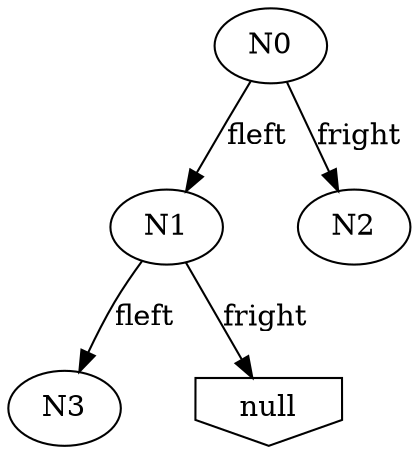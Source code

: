 digraph s6 {
	nodesep=.5; ordering=out;
	null [ shape = invhouse ];
	N0->N1 	[ label = fleft ];
	N0->N2 	[ label = fright ];
	N1->N3 	[ label = fleft ];
	N1->null 	[ label = fright ];
}
